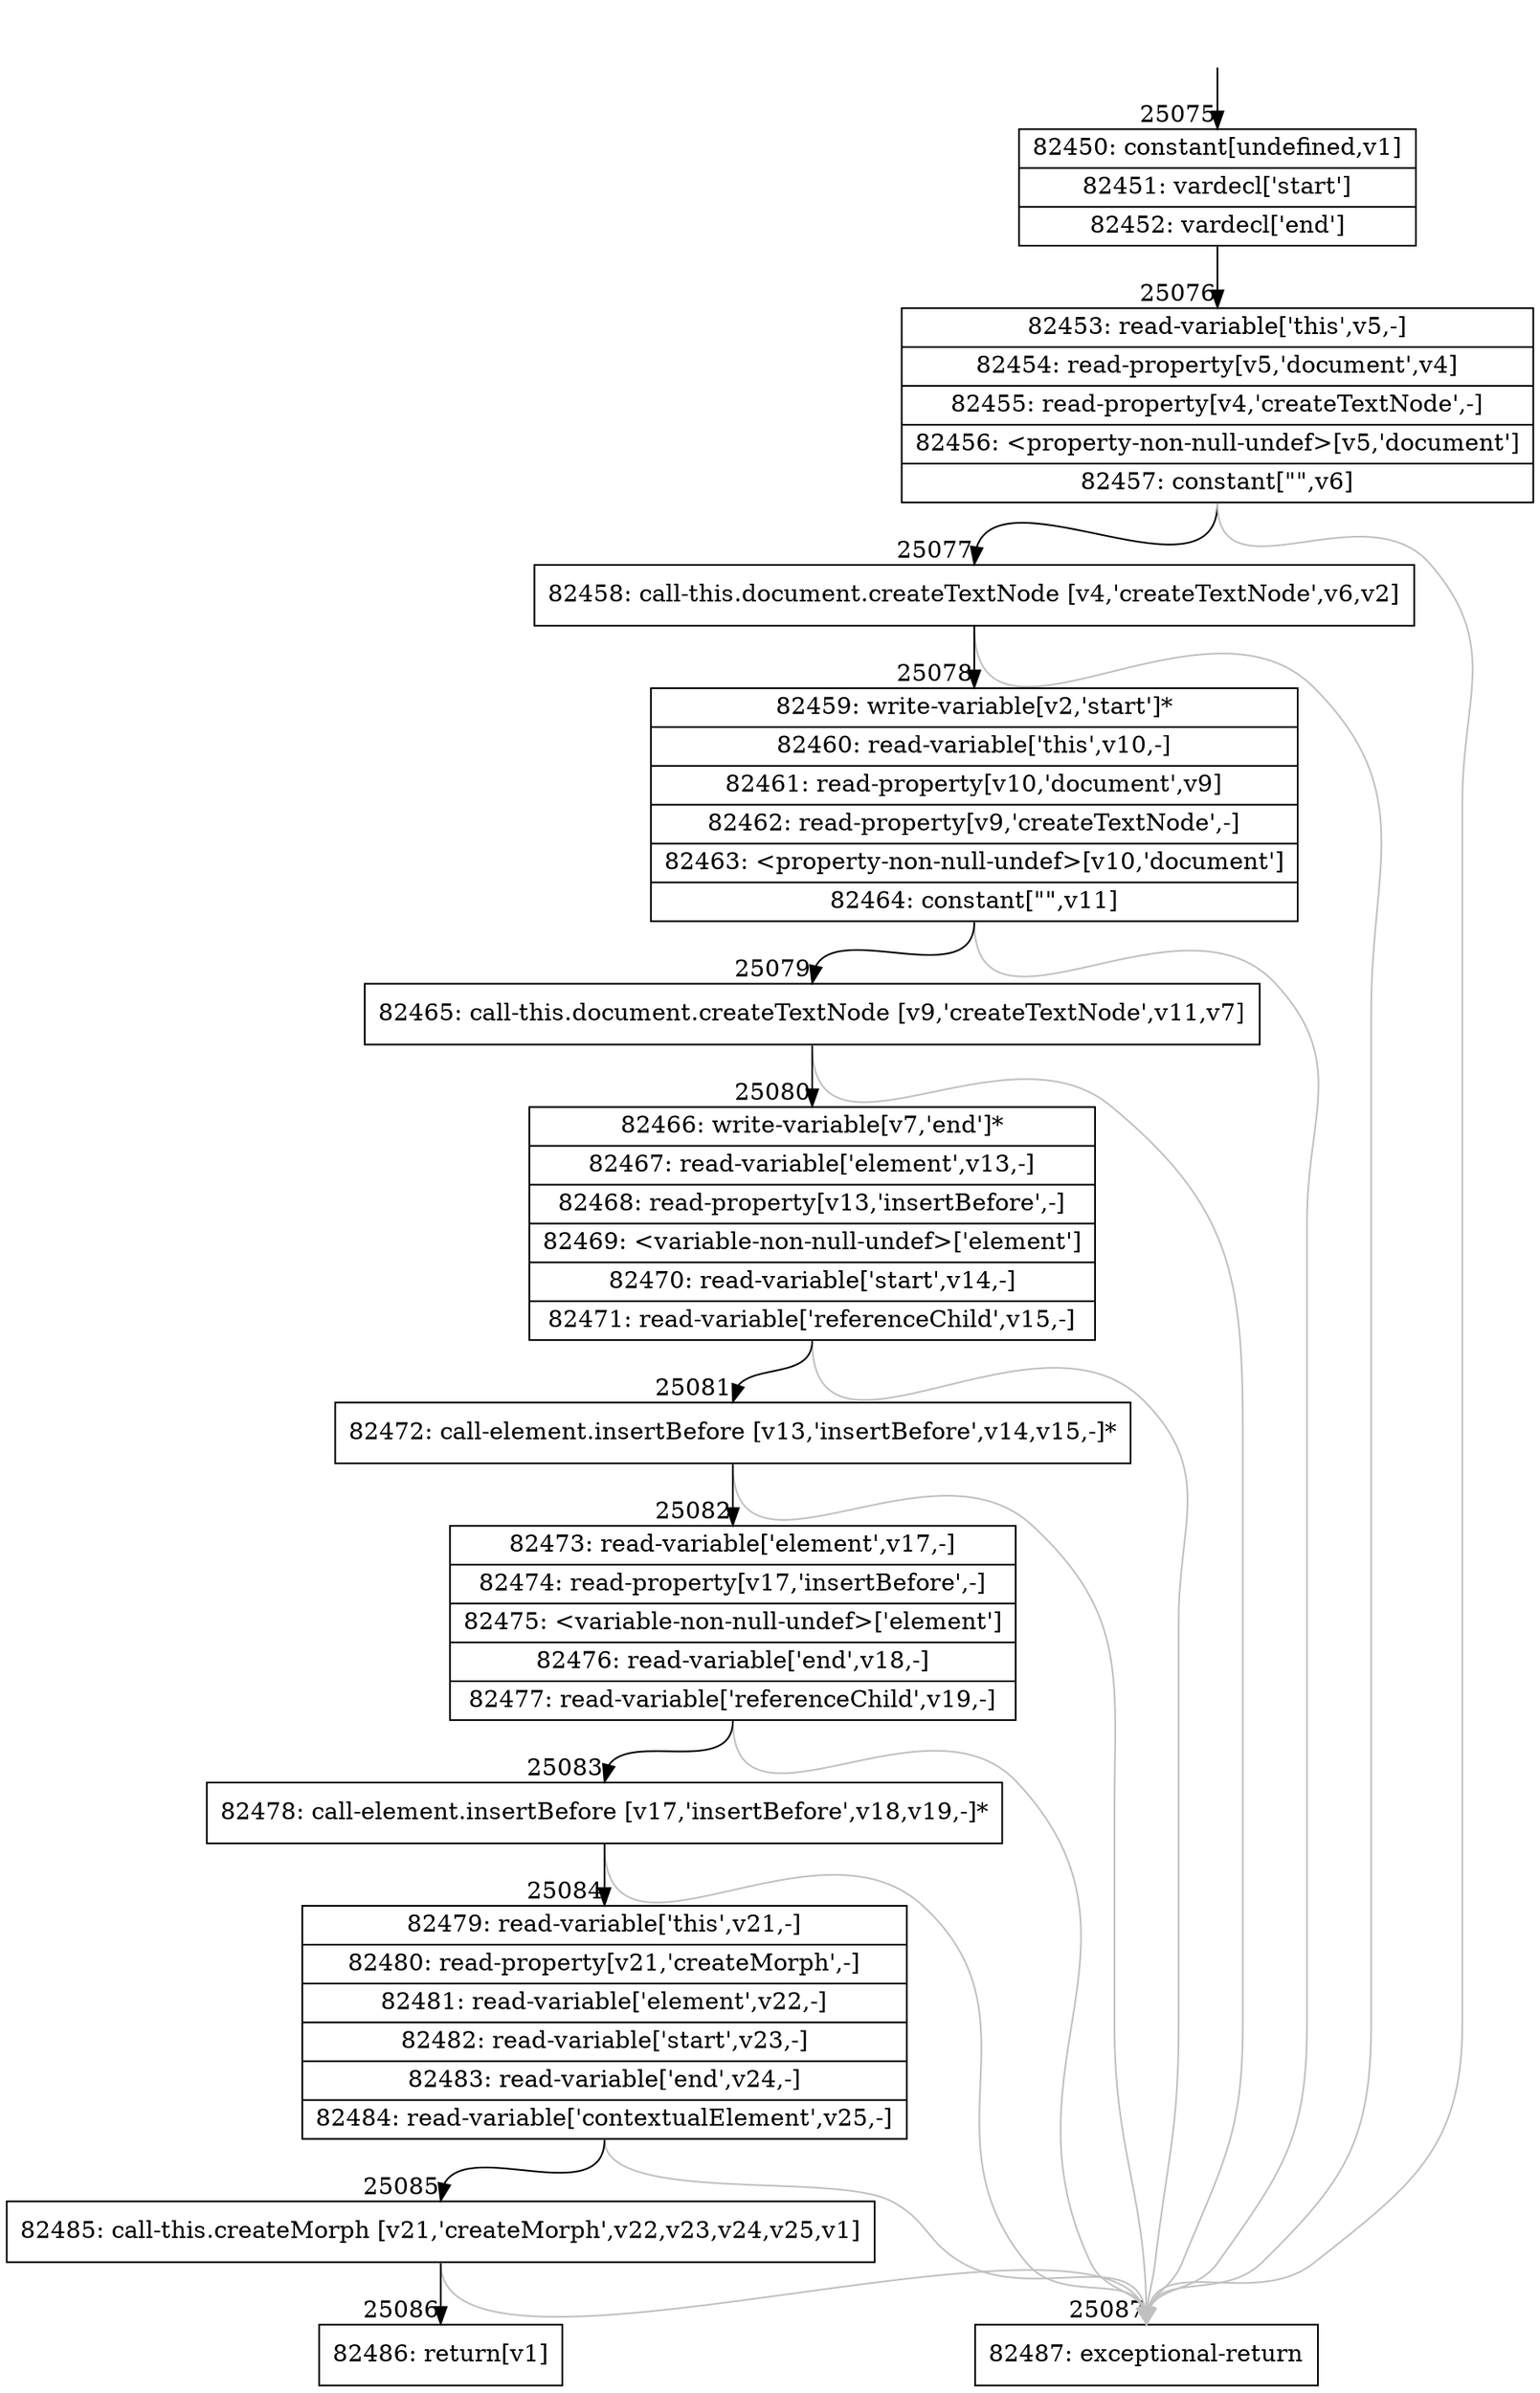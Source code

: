 digraph {
rankdir="TD"
BB_entry2211[shape=none,label=""];
BB_entry2211 -> BB25075 [tailport=s, headport=n, headlabel="    25075"]
BB25075 [shape=record label="{82450: constant[undefined,v1]|82451: vardecl['start']|82452: vardecl['end']}" ] 
BB25075 -> BB25076 [tailport=s, headport=n, headlabel="      25076"]
BB25076 [shape=record label="{82453: read-variable['this',v5,-]|82454: read-property[v5,'document',v4]|82455: read-property[v4,'createTextNode',-]|82456: \<property-non-null-undef\>[v5,'document']|82457: constant[\"\",v6]}" ] 
BB25076 -> BB25077 [tailport=s, headport=n, headlabel="      25077"]
BB25076 -> BB25087 [tailport=s, headport=n, color=gray, headlabel="      25087"]
BB25077 [shape=record label="{82458: call-this.document.createTextNode [v4,'createTextNode',v6,v2]}" ] 
BB25077 -> BB25078 [tailport=s, headport=n, headlabel="      25078"]
BB25077 -> BB25087 [tailport=s, headport=n, color=gray]
BB25078 [shape=record label="{82459: write-variable[v2,'start']*|82460: read-variable['this',v10,-]|82461: read-property[v10,'document',v9]|82462: read-property[v9,'createTextNode',-]|82463: \<property-non-null-undef\>[v10,'document']|82464: constant[\"\",v11]}" ] 
BB25078 -> BB25079 [tailport=s, headport=n, headlabel="      25079"]
BB25078 -> BB25087 [tailport=s, headport=n, color=gray]
BB25079 [shape=record label="{82465: call-this.document.createTextNode [v9,'createTextNode',v11,v7]}" ] 
BB25079 -> BB25080 [tailport=s, headport=n, headlabel="      25080"]
BB25079 -> BB25087 [tailport=s, headport=n, color=gray]
BB25080 [shape=record label="{82466: write-variable[v7,'end']*|82467: read-variable['element',v13,-]|82468: read-property[v13,'insertBefore',-]|82469: \<variable-non-null-undef\>['element']|82470: read-variable['start',v14,-]|82471: read-variable['referenceChild',v15,-]}" ] 
BB25080 -> BB25081 [tailport=s, headport=n, headlabel="      25081"]
BB25080 -> BB25087 [tailport=s, headport=n, color=gray]
BB25081 [shape=record label="{82472: call-element.insertBefore [v13,'insertBefore',v14,v15,-]*}" ] 
BB25081 -> BB25082 [tailport=s, headport=n, headlabel="      25082"]
BB25081 -> BB25087 [tailport=s, headport=n, color=gray]
BB25082 [shape=record label="{82473: read-variable['element',v17,-]|82474: read-property[v17,'insertBefore',-]|82475: \<variable-non-null-undef\>['element']|82476: read-variable['end',v18,-]|82477: read-variable['referenceChild',v19,-]}" ] 
BB25082 -> BB25083 [tailport=s, headport=n, headlabel="      25083"]
BB25082 -> BB25087 [tailport=s, headport=n, color=gray]
BB25083 [shape=record label="{82478: call-element.insertBefore [v17,'insertBefore',v18,v19,-]*}" ] 
BB25083 -> BB25084 [tailport=s, headport=n, headlabel="      25084"]
BB25083 -> BB25087 [tailport=s, headport=n, color=gray]
BB25084 [shape=record label="{82479: read-variable['this',v21,-]|82480: read-property[v21,'createMorph',-]|82481: read-variable['element',v22,-]|82482: read-variable['start',v23,-]|82483: read-variable['end',v24,-]|82484: read-variable['contextualElement',v25,-]}" ] 
BB25084 -> BB25085 [tailport=s, headport=n, headlabel="      25085"]
BB25084 -> BB25087 [tailport=s, headport=n, color=gray]
BB25085 [shape=record label="{82485: call-this.createMorph [v21,'createMorph',v22,v23,v24,v25,v1]}" ] 
BB25085 -> BB25086 [tailport=s, headport=n, headlabel="      25086"]
BB25085 -> BB25087 [tailport=s, headport=n, color=gray]
BB25086 [shape=record label="{82486: return[v1]}" ] 
BB25087 [shape=record label="{82487: exceptional-return}" ] 
//#$~ 46692
}
